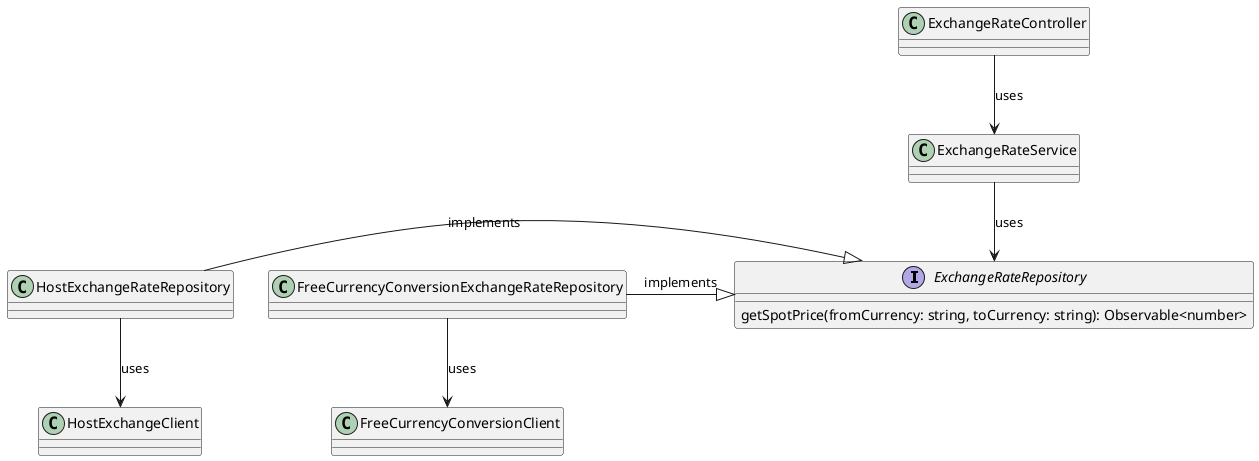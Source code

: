@startuml

interface ExchangeRateRepository {
  getSpotPrice(fromCurrency: string, toCurrency: string): Observable<number>
}

ExchangeRateController --> ExchangeRateService: uses
ExchangeRateService --> ExchangeRateRepository: uses
HostExchangeRateRepository -|> ExchangeRateRepository: implements
HostExchangeRateRepository --> HostExchangeClient: uses
FreeCurrencyConversionExchangeRateRepository -|> ExchangeRateRepository: implements
FreeCurrencyConversionExchangeRateRepository --> FreeCurrencyConversionClient: uses

@enduml